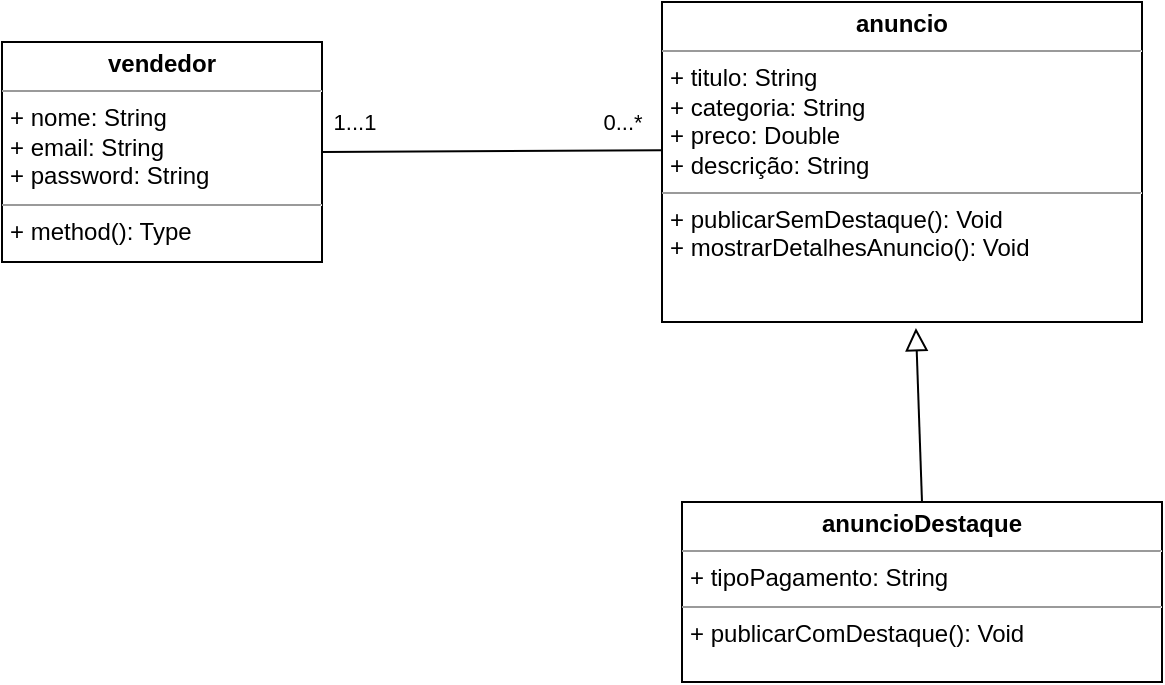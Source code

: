 <mxfile version="22.1.16" type="device">
  <diagram name="Página-1" id="4cS5EKVnaBcRJkZy_JNX">
    <mxGraphModel dx="712" dy="736" grid="1" gridSize="10" guides="1" tooltips="1" connect="1" arrows="1" fold="1" page="1" pageScale="1" pageWidth="827" pageHeight="1169" math="0" shadow="0">
      <root>
        <mxCell id="0" />
        <mxCell id="1" parent="0" />
        <mxCell id="58kq_kUOcKa8Y5g8tOua-1" value="&lt;p style=&quot;margin:0px;margin-top:4px;text-align:center;&quot;&gt;&lt;b&gt;vendedor&lt;/b&gt;&lt;/p&gt;&lt;hr size=&quot;1&quot;&gt;&lt;p style=&quot;margin:0px;margin-left:4px;&quot;&gt;+ nome: String&lt;/p&gt;&lt;p style=&quot;margin:0px;margin-left:4px;&quot;&gt;+ email: String&lt;/p&gt;&lt;p style=&quot;margin:0px;margin-left:4px;&quot;&gt;+ password: String&lt;/p&gt;&lt;hr size=&quot;1&quot;&gt;&lt;p style=&quot;margin:0px;margin-left:4px;&quot;&gt;+ method(): Type&lt;/p&gt;" style="verticalAlign=top;align=left;overflow=fill;fontSize=12;fontFamily=Helvetica;html=1;whiteSpace=wrap;" vertex="1" parent="1">
          <mxGeometry x="50" y="330" width="160" height="110" as="geometry" />
        </mxCell>
        <mxCell id="58kq_kUOcKa8Y5g8tOua-2" value="&lt;p style=&quot;margin:0px;margin-top:4px;text-align:center;&quot;&gt;&lt;b&gt;anuncio&lt;/b&gt;&lt;/p&gt;&lt;hr size=&quot;1&quot;&gt;&lt;p style=&quot;margin:0px;margin-left:4px;&quot;&gt;+ titulo: String&lt;/p&gt;&lt;p style=&quot;margin:0px;margin-left:4px;&quot;&gt;+ categoria: String&lt;/p&gt;&lt;p style=&quot;margin:0px;margin-left:4px;&quot;&gt;+ preco: Double&lt;/p&gt;&lt;p style=&quot;margin:0px;margin-left:4px;&quot;&gt;+ descrição: String&lt;/p&gt;&lt;hr size=&quot;1&quot;&gt;&lt;p style=&quot;margin:0px;margin-left:4px;&quot;&gt;+ publicarSemDestaque(): Void&lt;/p&gt;&lt;p style=&quot;margin:0px;margin-left:4px;&quot;&gt;+ mostrarDetalhesAnuncio(): Void&lt;/p&gt;" style="verticalAlign=top;align=left;overflow=fill;fontSize=12;fontFamily=Helvetica;html=1;whiteSpace=wrap;" vertex="1" parent="1">
          <mxGeometry x="380" y="310" width="240" height="160" as="geometry" />
        </mxCell>
        <mxCell id="58kq_kUOcKa8Y5g8tOua-3" value="" style="endArrow=none;html=1;rounded=0;exitX=1;exitY=0.5;exitDx=0;exitDy=0;entryX=0;entryY=0.463;entryDx=0;entryDy=0;entryPerimeter=0;" edge="1" parent="1" source="58kq_kUOcKa8Y5g8tOua-1" target="58kq_kUOcKa8Y5g8tOua-2">
          <mxGeometry width="50" height="50" relative="1" as="geometry">
            <mxPoint x="310" y="400" as="sourcePoint" />
            <mxPoint x="360" y="350" as="targetPoint" />
          </mxGeometry>
        </mxCell>
        <mxCell id="58kq_kUOcKa8Y5g8tOua-5" value="0...*" style="edgeLabel;html=1;align=center;verticalAlign=middle;resizable=0;points=[];" vertex="1" connectable="0" parent="58kq_kUOcKa8Y5g8tOua-3">
          <mxGeometry x="-0.833" y="1" relative="1" as="geometry">
            <mxPoint x="136" y="-14" as="offset" />
          </mxGeometry>
        </mxCell>
        <mxCell id="58kq_kUOcKa8Y5g8tOua-9" value="1...1" style="edgeLabel;html=1;align=center;verticalAlign=middle;resizable=0;points=[];" vertex="1" connectable="0" parent="58kq_kUOcKa8Y5g8tOua-3">
          <mxGeometry x="-0.774" relative="1" as="geometry">
            <mxPoint x="-3" y="-15" as="offset" />
          </mxGeometry>
        </mxCell>
        <mxCell id="58kq_kUOcKa8Y5g8tOua-10" value="&lt;p style=&quot;margin:0px;margin-top:4px;text-align:center;&quot;&gt;&lt;b&gt;anuncioDestaque&lt;/b&gt;&lt;/p&gt;&lt;hr size=&quot;1&quot;&gt;&lt;p style=&quot;margin:0px;margin-left:4px;&quot;&gt;+ tipoPagamento: String&lt;/p&gt;&lt;hr size=&quot;1&quot;&gt;&lt;p style=&quot;margin:0px;margin-left:4px;&quot;&gt;+ publicarComDestaque(): Void&lt;/p&gt;&lt;p style=&quot;margin:0px;margin-left:4px;&quot;&gt;&lt;br&gt;&lt;/p&gt;" style="verticalAlign=top;align=left;overflow=fill;fontSize=12;fontFamily=Helvetica;html=1;whiteSpace=wrap;" vertex="1" parent="1">
          <mxGeometry x="390" y="560" width="240" height="90" as="geometry" />
        </mxCell>
        <mxCell id="58kq_kUOcKa8Y5g8tOua-11" value="" style="endArrow=block;html=1;rounded=0;entryX=0.529;entryY=1.019;entryDx=0;entryDy=0;entryPerimeter=0;exitX=0.5;exitY=0;exitDx=0;exitDy=0;endFill=0;endSize=9;" edge="1" parent="1" source="58kq_kUOcKa8Y5g8tOua-10" target="58kq_kUOcKa8Y5g8tOua-2">
          <mxGeometry width="50" height="50" relative="1" as="geometry">
            <mxPoint x="180" y="500" as="sourcePoint" />
            <mxPoint x="230" y="450" as="targetPoint" />
          </mxGeometry>
        </mxCell>
      </root>
    </mxGraphModel>
  </diagram>
</mxfile>

